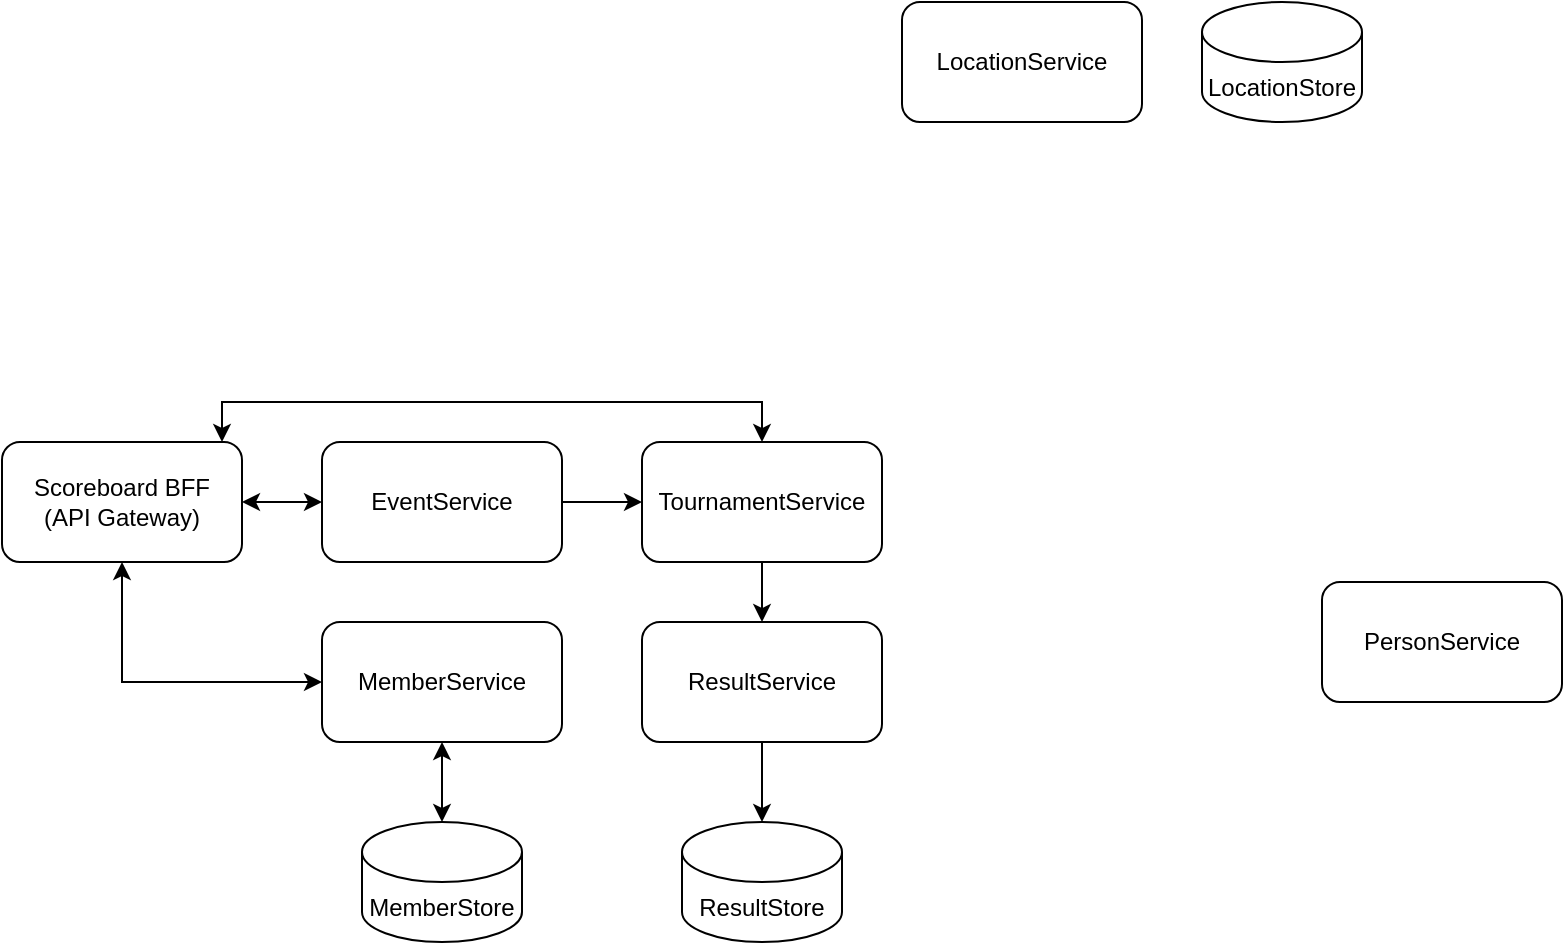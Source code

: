 <mxfile version="20.6.0" type="github">
  <diagram id="nEZYaVuY15sYD9cWiAjQ" name="Page-1">
    <mxGraphModel dx="1422" dy="780" grid="1" gridSize="10" guides="1" tooltips="1" connect="1" arrows="1" fold="1" page="1" pageScale="1" pageWidth="850" pageHeight="1100" math="0" shadow="0">
      <root>
        <mxCell id="0" />
        <mxCell id="1" parent="0" />
        <mxCell id="i61vDdcPnXX9wRgOhFNv-5" value="&lt;div&gt;Scoreboard BFF &lt;br&gt;&lt;/div&gt;&lt;div&gt;(API Gateway)&lt;/div&gt;" style="rounded=1;whiteSpace=wrap;html=1;" vertex="1" parent="1">
          <mxGeometry x="40" y="350" width="120" height="60" as="geometry" />
        </mxCell>
        <mxCell id="i61vDdcPnXX9wRgOhFNv-8" value="LocationService" style="rounded=1;whiteSpace=wrap;html=1;" vertex="1" parent="1">
          <mxGeometry x="490" y="130" width="120" height="60" as="geometry" />
        </mxCell>
        <mxCell id="i61vDdcPnXX9wRgOhFNv-9" value="MemberService" style="rounded=1;whiteSpace=wrap;html=1;" vertex="1" parent="1">
          <mxGeometry x="200" y="440" width="120" height="60" as="geometry" />
        </mxCell>
        <mxCell id="i61vDdcPnXX9wRgOhFNv-10" value="" style="endArrow=classic;startArrow=classic;html=1;rounded=0;entryX=0.5;entryY=1;entryDx=0;entryDy=0;exitX=0;exitY=0.5;exitDx=0;exitDy=0;" edge="1" parent="1" source="i61vDdcPnXX9wRgOhFNv-9" target="i61vDdcPnXX9wRgOhFNv-5">
          <mxGeometry width="50" height="50" relative="1" as="geometry">
            <mxPoint x="180" y="580" as="sourcePoint" />
            <mxPoint x="450" y="370" as="targetPoint" />
            <Array as="points">
              <mxPoint x="100" y="470" />
              <mxPoint x="100" y="450" />
            </Array>
          </mxGeometry>
        </mxCell>
        <mxCell id="i61vDdcPnXX9wRgOhFNv-14" value="PersonService" style="rounded=1;whiteSpace=wrap;html=1;" vertex="1" parent="1">
          <mxGeometry x="700" y="420" width="120" height="60" as="geometry" />
        </mxCell>
        <mxCell id="i61vDdcPnXX9wRgOhFNv-15" value="TournamentService" style="rounded=1;whiteSpace=wrap;html=1;" vertex="1" parent="1">
          <mxGeometry x="360" y="350" width="120" height="60" as="geometry" />
        </mxCell>
        <mxCell id="i61vDdcPnXX9wRgOhFNv-16" value="ResultService" style="rounded=1;whiteSpace=wrap;html=1;" vertex="1" parent="1">
          <mxGeometry x="360" y="440" width="120" height="60" as="geometry" />
        </mxCell>
        <mxCell id="i61vDdcPnXX9wRgOhFNv-20" value="EventService" style="rounded=1;whiteSpace=wrap;html=1;" vertex="1" parent="1">
          <mxGeometry x="200" y="350" width="120" height="60" as="geometry" />
        </mxCell>
        <mxCell id="i61vDdcPnXX9wRgOhFNv-21" value="" style="endArrow=classic;startArrow=classic;html=1;rounded=0;exitX=1;exitY=0.5;exitDx=0;exitDy=0;" edge="1" parent="1" source="i61vDdcPnXX9wRgOhFNv-5">
          <mxGeometry width="50" height="50" relative="1" as="geometry">
            <mxPoint x="400" y="420" as="sourcePoint" />
            <mxPoint x="200" y="380" as="targetPoint" />
            <Array as="points" />
          </mxGeometry>
        </mxCell>
        <mxCell id="i61vDdcPnXX9wRgOhFNv-25" value="MemberStore" style="shape=cylinder3;whiteSpace=wrap;html=1;boundedLbl=1;backgroundOutline=1;size=15;" vertex="1" parent="1">
          <mxGeometry x="220" y="540" width="80" height="60" as="geometry" />
        </mxCell>
        <mxCell id="i61vDdcPnXX9wRgOhFNv-26" value="LocationStore" style="shape=cylinder3;whiteSpace=wrap;html=1;boundedLbl=1;backgroundOutline=1;size=15;" vertex="1" parent="1">
          <mxGeometry x="640" y="130" width="80" height="60" as="geometry" />
        </mxCell>
        <mxCell id="i61vDdcPnXX9wRgOhFNv-27" value="" style="endArrow=classic;startArrow=classic;html=1;rounded=0;entryX=0.5;entryY=1;entryDx=0;entryDy=0;exitX=0.5;exitY=0;exitDx=0;exitDy=0;exitPerimeter=0;" edge="1" parent="1" source="i61vDdcPnXX9wRgOhFNv-25" target="i61vDdcPnXX9wRgOhFNv-9">
          <mxGeometry width="50" height="50" relative="1" as="geometry">
            <mxPoint x="60" y="600" as="sourcePoint" />
            <mxPoint x="110" y="550" as="targetPoint" />
            <Array as="points">
              <mxPoint x="260" y="520" />
            </Array>
          </mxGeometry>
        </mxCell>
        <mxCell id="i61vDdcPnXX9wRgOhFNv-30" value="" style="endArrow=classic;html=1;rounded=0;entryX=0;entryY=0.5;entryDx=0;entryDy=0;exitX=1;exitY=0.5;exitDx=0;exitDy=0;" edge="1" parent="1" source="i61vDdcPnXX9wRgOhFNv-20" target="i61vDdcPnXX9wRgOhFNv-15">
          <mxGeometry width="50" height="50" relative="1" as="geometry">
            <mxPoint x="360" y="450" as="sourcePoint" />
            <mxPoint x="450" y="370" as="targetPoint" />
          </mxGeometry>
        </mxCell>
        <mxCell id="i61vDdcPnXX9wRgOhFNv-31" value="" style="endArrow=classic;html=1;rounded=0;entryX=0.5;entryY=0;entryDx=0;entryDy=0;exitX=0.5;exitY=1;exitDx=0;exitDy=0;" edge="1" parent="1" source="i61vDdcPnXX9wRgOhFNv-15" target="i61vDdcPnXX9wRgOhFNv-16">
          <mxGeometry width="50" height="50" relative="1" as="geometry">
            <mxPoint x="400" y="420" as="sourcePoint" />
            <mxPoint x="450" y="370" as="targetPoint" />
          </mxGeometry>
        </mxCell>
        <mxCell id="i61vDdcPnXX9wRgOhFNv-32" value="ResultStore" style="shape=cylinder3;whiteSpace=wrap;html=1;boundedLbl=1;backgroundOutline=1;size=15;" vertex="1" parent="1">
          <mxGeometry x="380" y="540" width="80" height="60" as="geometry" />
        </mxCell>
        <mxCell id="i61vDdcPnXX9wRgOhFNv-35" value="" style="endArrow=classic;html=1;rounded=0;exitX=0.5;exitY=1;exitDx=0;exitDy=0;entryX=0.5;entryY=0;entryDx=0;entryDy=0;entryPerimeter=0;" edge="1" parent="1" source="i61vDdcPnXX9wRgOhFNv-16" target="i61vDdcPnXX9wRgOhFNv-32">
          <mxGeometry width="50" height="50" relative="1" as="geometry">
            <mxPoint x="530" y="550" as="sourcePoint" />
            <mxPoint x="450" y="370" as="targetPoint" />
            <Array as="points" />
          </mxGeometry>
        </mxCell>
        <mxCell id="i61vDdcPnXX9wRgOhFNv-36" value="" style="endArrow=classic;startArrow=classic;html=1;rounded=0;entryX=0.5;entryY=0;entryDx=0;entryDy=0;" edge="1" parent="1" target="i61vDdcPnXX9wRgOhFNv-15">
          <mxGeometry width="50" height="50" relative="1" as="geometry">
            <mxPoint x="150" y="350" as="sourcePoint" />
            <mxPoint x="460" y="290" as="targetPoint" />
            <Array as="points">
              <mxPoint x="150" y="340" />
              <mxPoint x="150" y="330" />
              <mxPoint x="420" y="330" />
            </Array>
          </mxGeometry>
        </mxCell>
      </root>
    </mxGraphModel>
  </diagram>
</mxfile>
